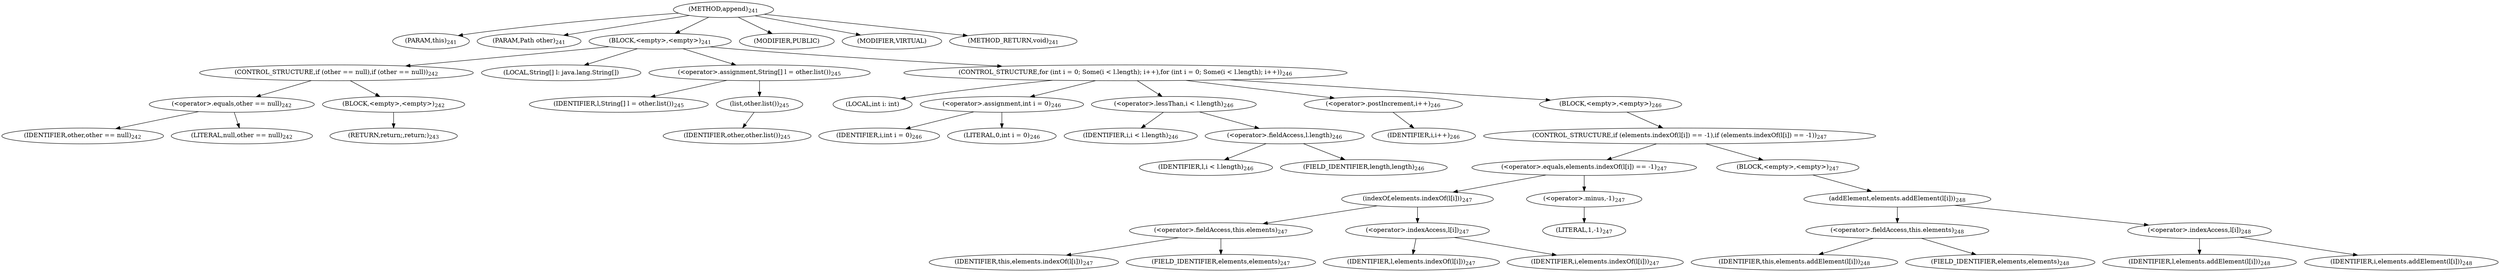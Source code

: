 digraph "append" {  
"394" [label = <(METHOD,append)<SUB>241</SUB>> ]
"395" [label = <(PARAM,this)<SUB>241</SUB>> ]
"396" [label = <(PARAM,Path other)<SUB>241</SUB>> ]
"397" [label = <(BLOCK,&lt;empty&gt;,&lt;empty&gt;)<SUB>241</SUB>> ]
"398" [label = <(CONTROL_STRUCTURE,if (other == null),if (other == null))<SUB>242</SUB>> ]
"399" [label = <(&lt;operator&gt;.equals,other == null)<SUB>242</SUB>> ]
"400" [label = <(IDENTIFIER,other,other == null)<SUB>242</SUB>> ]
"401" [label = <(LITERAL,null,other == null)<SUB>242</SUB>> ]
"402" [label = <(BLOCK,&lt;empty&gt;,&lt;empty&gt;)<SUB>242</SUB>> ]
"403" [label = <(RETURN,return;,return;)<SUB>243</SUB>> ]
"404" [label = <(LOCAL,String[] l: java.lang.String[])> ]
"405" [label = <(&lt;operator&gt;.assignment,String[] l = other.list())<SUB>245</SUB>> ]
"406" [label = <(IDENTIFIER,l,String[] l = other.list())<SUB>245</SUB>> ]
"407" [label = <(list,other.list())<SUB>245</SUB>> ]
"408" [label = <(IDENTIFIER,other,other.list())<SUB>245</SUB>> ]
"409" [label = <(CONTROL_STRUCTURE,for (int i = 0; Some(i &lt; l.length); i++),for (int i = 0; Some(i &lt; l.length); i++))<SUB>246</SUB>> ]
"410" [label = <(LOCAL,int i: int)> ]
"411" [label = <(&lt;operator&gt;.assignment,int i = 0)<SUB>246</SUB>> ]
"412" [label = <(IDENTIFIER,i,int i = 0)<SUB>246</SUB>> ]
"413" [label = <(LITERAL,0,int i = 0)<SUB>246</SUB>> ]
"414" [label = <(&lt;operator&gt;.lessThan,i &lt; l.length)<SUB>246</SUB>> ]
"415" [label = <(IDENTIFIER,i,i &lt; l.length)<SUB>246</SUB>> ]
"416" [label = <(&lt;operator&gt;.fieldAccess,l.length)<SUB>246</SUB>> ]
"417" [label = <(IDENTIFIER,l,i &lt; l.length)<SUB>246</SUB>> ]
"418" [label = <(FIELD_IDENTIFIER,length,length)<SUB>246</SUB>> ]
"419" [label = <(&lt;operator&gt;.postIncrement,i++)<SUB>246</SUB>> ]
"420" [label = <(IDENTIFIER,i,i++)<SUB>246</SUB>> ]
"421" [label = <(BLOCK,&lt;empty&gt;,&lt;empty&gt;)<SUB>246</SUB>> ]
"422" [label = <(CONTROL_STRUCTURE,if (elements.indexOf(l[i]) == -1),if (elements.indexOf(l[i]) == -1))<SUB>247</SUB>> ]
"423" [label = <(&lt;operator&gt;.equals,elements.indexOf(l[i]) == -1)<SUB>247</SUB>> ]
"424" [label = <(indexOf,elements.indexOf(l[i]))<SUB>247</SUB>> ]
"425" [label = <(&lt;operator&gt;.fieldAccess,this.elements)<SUB>247</SUB>> ]
"426" [label = <(IDENTIFIER,this,elements.indexOf(l[i]))<SUB>247</SUB>> ]
"427" [label = <(FIELD_IDENTIFIER,elements,elements)<SUB>247</SUB>> ]
"428" [label = <(&lt;operator&gt;.indexAccess,l[i])<SUB>247</SUB>> ]
"429" [label = <(IDENTIFIER,l,elements.indexOf(l[i]))<SUB>247</SUB>> ]
"430" [label = <(IDENTIFIER,i,elements.indexOf(l[i]))<SUB>247</SUB>> ]
"431" [label = <(&lt;operator&gt;.minus,-1)<SUB>247</SUB>> ]
"432" [label = <(LITERAL,1,-1)<SUB>247</SUB>> ]
"433" [label = <(BLOCK,&lt;empty&gt;,&lt;empty&gt;)<SUB>247</SUB>> ]
"434" [label = <(addElement,elements.addElement(l[i]))<SUB>248</SUB>> ]
"435" [label = <(&lt;operator&gt;.fieldAccess,this.elements)<SUB>248</SUB>> ]
"436" [label = <(IDENTIFIER,this,elements.addElement(l[i]))<SUB>248</SUB>> ]
"437" [label = <(FIELD_IDENTIFIER,elements,elements)<SUB>248</SUB>> ]
"438" [label = <(&lt;operator&gt;.indexAccess,l[i])<SUB>248</SUB>> ]
"439" [label = <(IDENTIFIER,l,elements.addElement(l[i]))<SUB>248</SUB>> ]
"440" [label = <(IDENTIFIER,i,elements.addElement(l[i]))<SUB>248</SUB>> ]
"441" [label = <(MODIFIER,PUBLIC)> ]
"442" [label = <(MODIFIER,VIRTUAL)> ]
"443" [label = <(METHOD_RETURN,void)<SUB>241</SUB>> ]
  "394" -> "395" 
  "394" -> "396" 
  "394" -> "397" 
  "394" -> "441" 
  "394" -> "442" 
  "394" -> "443" 
  "397" -> "398" 
  "397" -> "404" 
  "397" -> "405" 
  "397" -> "409" 
  "398" -> "399" 
  "398" -> "402" 
  "399" -> "400" 
  "399" -> "401" 
  "402" -> "403" 
  "405" -> "406" 
  "405" -> "407" 
  "407" -> "408" 
  "409" -> "410" 
  "409" -> "411" 
  "409" -> "414" 
  "409" -> "419" 
  "409" -> "421" 
  "411" -> "412" 
  "411" -> "413" 
  "414" -> "415" 
  "414" -> "416" 
  "416" -> "417" 
  "416" -> "418" 
  "419" -> "420" 
  "421" -> "422" 
  "422" -> "423" 
  "422" -> "433" 
  "423" -> "424" 
  "423" -> "431" 
  "424" -> "425" 
  "424" -> "428" 
  "425" -> "426" 
  "425" -> "427" 
  "428" -> "429" 
  "428" -> "430" 
  "431" -> "432" 
  "433" -> "434" 
  "434" -> "435" 
  "434" -> "438" 
  "435" -> "436" 
  "435" -> "437" 
  "438" -> "439" 
  "438" -> "440" 
}
